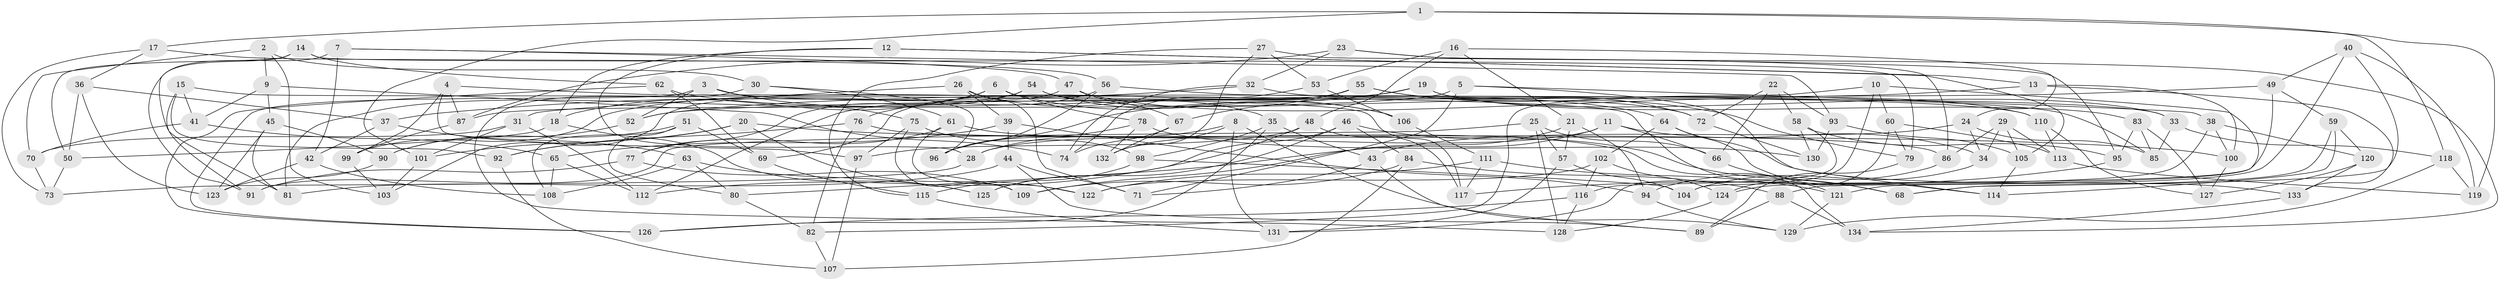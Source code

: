 // Generated by graph-tools (version 1.1) at 2025/16/03/09/25 04:16:38]
// undirected, 134 vertices, 268 edges
graph export_dot {
graph [start="1"]
  node [color=gray90,style=filled];
  1;
  2;
  3;
  4;
  5;
  6;
  7;
  8;
  9;
  10;
  11;
  12;
  13;
  14;
  15;
  16;
  17;
  18;
  19;
  20;
  21;
  22;
  23;
  24;
  25;
  26;
  27;
  28;
  29;
  30;
  31;
  32;
  33;
  34;
  35;
  36;
  37;
  38;
  39;
  40;
  41;
  42;
  43;
  44;
  45;
  46;
  47;
  48;
  49;
  50;
  51;
  52;
  53;
  54;
  55;
  56;
  57;
  58;
  59;
  60;
  61;
  62;
  63;
  64;
  65;
  66;
  67;
  68;
  69;
  70;
  71;
  72;
  73;
  74;
  75;
  76;
  77;
  78;
  79;
  80;
  81;
  82;
  83;
  84;
  85;
  86;
  87;
  88;
  89;
  90;
  91;
  92;
  93;
  94;
  95;
  96;
  97;
  98;
  99;
  100;
  101;
  102;
  103;
  104;
  105;
  106;
  107;
  108;
  109;
  110;
  111;
  112;
  113;
  114;
  115;
  116;
  117;
  118;
  119;
  120;
  121;
  122;
  123;
  124;
  125;
  126;
  127;
  128;
  129;
  130;
  131;
  132;
  133;
  134;
  1 -- 101;
  1 -- 119;
  1 -- 118;
  1 -- 17;
  2 -- 103;
  2 -- 70;
  2 -- 9;
  2 -- 30;
  3 -- 75;
  3 -- 110;
  3 -- 52;
  3 -- 126;
  4 -- 121;
  4 -- 87;
  4 -- 99;
  4 -- 97;
  5 -- 87;
  5 -- 71;
  5 -- 114;
  5 -- 38;
  6 -- 77;
  6 -- 78;
  6 -- 18;
  6 -- 106;
  7 -- 91;
  7 -- 42;
  7 -- 93;
  7 -- 47;
  8 -- 129;
  8 -- 131;
  8 -- 28;
  8 -- 132;
  9 -- 41;
  9 -- 45;
  9 -- 74;
  10 -- 131;
  10 -- 88;
  10 -- 60;
  10 -- 82;
  11 -- 28;
  11 -- 80;
  11 -- 34;
  11 -- 66;
  12 -- 18;
  12 -- 105;
  12 -- 13;
  12 -- 28;
  13 -- 52;
  13 -- 100;
  13 -- 133;
  14 -- 62;
  14 -- 79;
  14 -- 81;
  14 -- 50;
  15 -- 91;
  15 -- 92;
  15 -- 41;
  15 -- 117;
  16 -- 53;
  16 -- 24;
  16 -- 21;
  16 -- 48;
  17 -- 73;
  17 -- 36;
  17 -- 56;
  18 -- 125;
  18 -- 50;
  19 -- 33;
  19 -- 96;
  19 -- 99;
  19 -- 83;
  20 -- 101;
  20 -- 122;
  20 -- 100;
  20 -- 92;
  21 -- 57;
  21 -- 94;
  21 -- 109;
  22 -- 93;
  22 -- 58;
  22 -- 66;
  22 -- 72;
  23 -- 32;
  23 -- 95;
  23 -- 134;
  23 -- 87;
  24 -- 43;
  24 -- 85;
  24 -- 34;
  25 -- 57;
  25 -- 128;
  25 -- 66;
  25 -- 91;
  26 -- 71;
  26 -- 31;
  26 -- 35;
  26 -- 39;
  27 -- 53;
  27 -- 132;
  27 -- 115;
  27 -- 86;
  28 -- 73;
  29 -- 34;
  29 -- 105;
  29 -- 86;
  29 -- 113;
  30 -- 96;
  30 -- 61;
  30 -- 128;
  31 -- 112;
  31 -- 101;
  31 -- 70;
  32 -- 74;
  32 -- 37;
  32 -- 33;
  33 -- 118;
  33 -- 85;
  34 -- 104;
  35 -- 98;
  35 -- 126;
  35 -- 43;
  36 -- 37;
  36 -- 123;
  36 -- 50;
  37 -- 63;
  37 -- 42;
  38 -- 120;
  38 -- 124;
  38 -- 100;
  39 -- 44;
  39 -- 65;
  39 -- 94;
  40 -- 121;
  40 -- 49;
  40 -- 119;
  40 -- 68;
  41 -- 65;
  41 -- 70;
  42 -- 108;
  42 -- 123;
  43 -- 71;
  43 -- 89;
  44 -- 89;
  44 -- 71;
  44 -- 81;
  45 -- 123;
  45 -- 81;
  45 -- 90;
  46 -- 84;
  46 -- 112;
  46 -- 68;
  46 -- 125;
  47 -- 67;
  47 -- 103;
  47 -- 110;
  48 -- 97;
  48 -- 117;
  48 -- 125;
  49 -- 52;
  49 -- 59;
  49 -- 104;
  50 -- 73;
  51 -- 90;
  51 -- 108;
  51 -- 69;
  51 -- 80;
  52 -- 90;
  53 -- 106;
  53 -- 74;
  54 -- 112;
  54 -- 72;
  54 -- 81;
  54 -- 106;
  55 -- 69;
  55 -- 72;
  55 -- 79;
  55 -- 67;
  56 -- 85;
  56 -- 96;
  56 -- 76;
  57 -- 131;
  57 -- 104;
  58 -- 95;
  58 -- 130;
  58 -- 116;
  59 -- 68;
  59 -- 114;
  59 -- 120;
  60 -- 79;
  60 -- 124;
  60 -- 113;
  61 -- 122;
  61 -- 77;
  61 -- 134;
  62 -- 69;
  62 -- 126;
  62 -- 64;
  63 -- 80;
  63 -- 125;
  63 -- 108;
  64 -- 133;
  64 -- 102;
  64 -- 114;
  65 -- 112;
  65 -- 108;
  66 -- 68;
  67 -- 132;
  67 -- 74;
  69 -- 115;
  70 -- 73;
  72 -- 130;
  75 -- 97;
  75 -- 98;
  75 -- 109;
  76 -- 92;
  76 -- 82;
  76 -- 86;
  77 -- 109;
  77 -- 91;
  78 -- 130;
  78 -- 132;
  78 -- 96;
  79 -- 89;
  80 -- 82;
  82 -- 107;
  83 -- 127;
  83 -- 95;
  83 -- 85;
  84 -- 107;
  84 -- 109;
  84 -- 88;
  86 -- 94;
  87 -- 99;
  88 -- 89;
  88 -- 134;
  90 -- 123;
  92 -- 107;
  93 -- 130;
  93 -- 105;
  94 -- 129;
  95 -- 117;
  97 -- 107;
  98 -- 115;
  98 -- 104;
  99 -- 103;
  100 -- 127;
  101 -- 103;
  102 -- 124;
  102 -- 116;
  102 -- 122;
  105 -- 114;
  106 -- 111;
  110 -- 127;
  110 -- 113;
  111 -- 121;
  111 -- 122;
  111 -- 117;
  113 -- 119;
  115 -- 131;
  116 -- 128;
  116 -- 126;
  118 -- 129;
  118 -- 119;
  120 -- 127;
  120 -- 133;
  121 -- 129;
  124 -- 128;
  133 -- 134;
}
